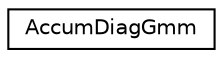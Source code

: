 digraph "Graphical Class Hierarchy"
{
  edge [fontname="Helvetica",fontsize="10",labelfontname="Helvetica",labelfontsize="10"];
  node [fontname="Helvetica",fontsize="10",shape=record];
  rankdir="LR";
  Node0 [label="AccumDiagGmm",height=0.2,width=0.4,color="black", fillcolor="white", style="filled",URL="$classkaldi_1_1AccumDiagGmm.html"];
}
